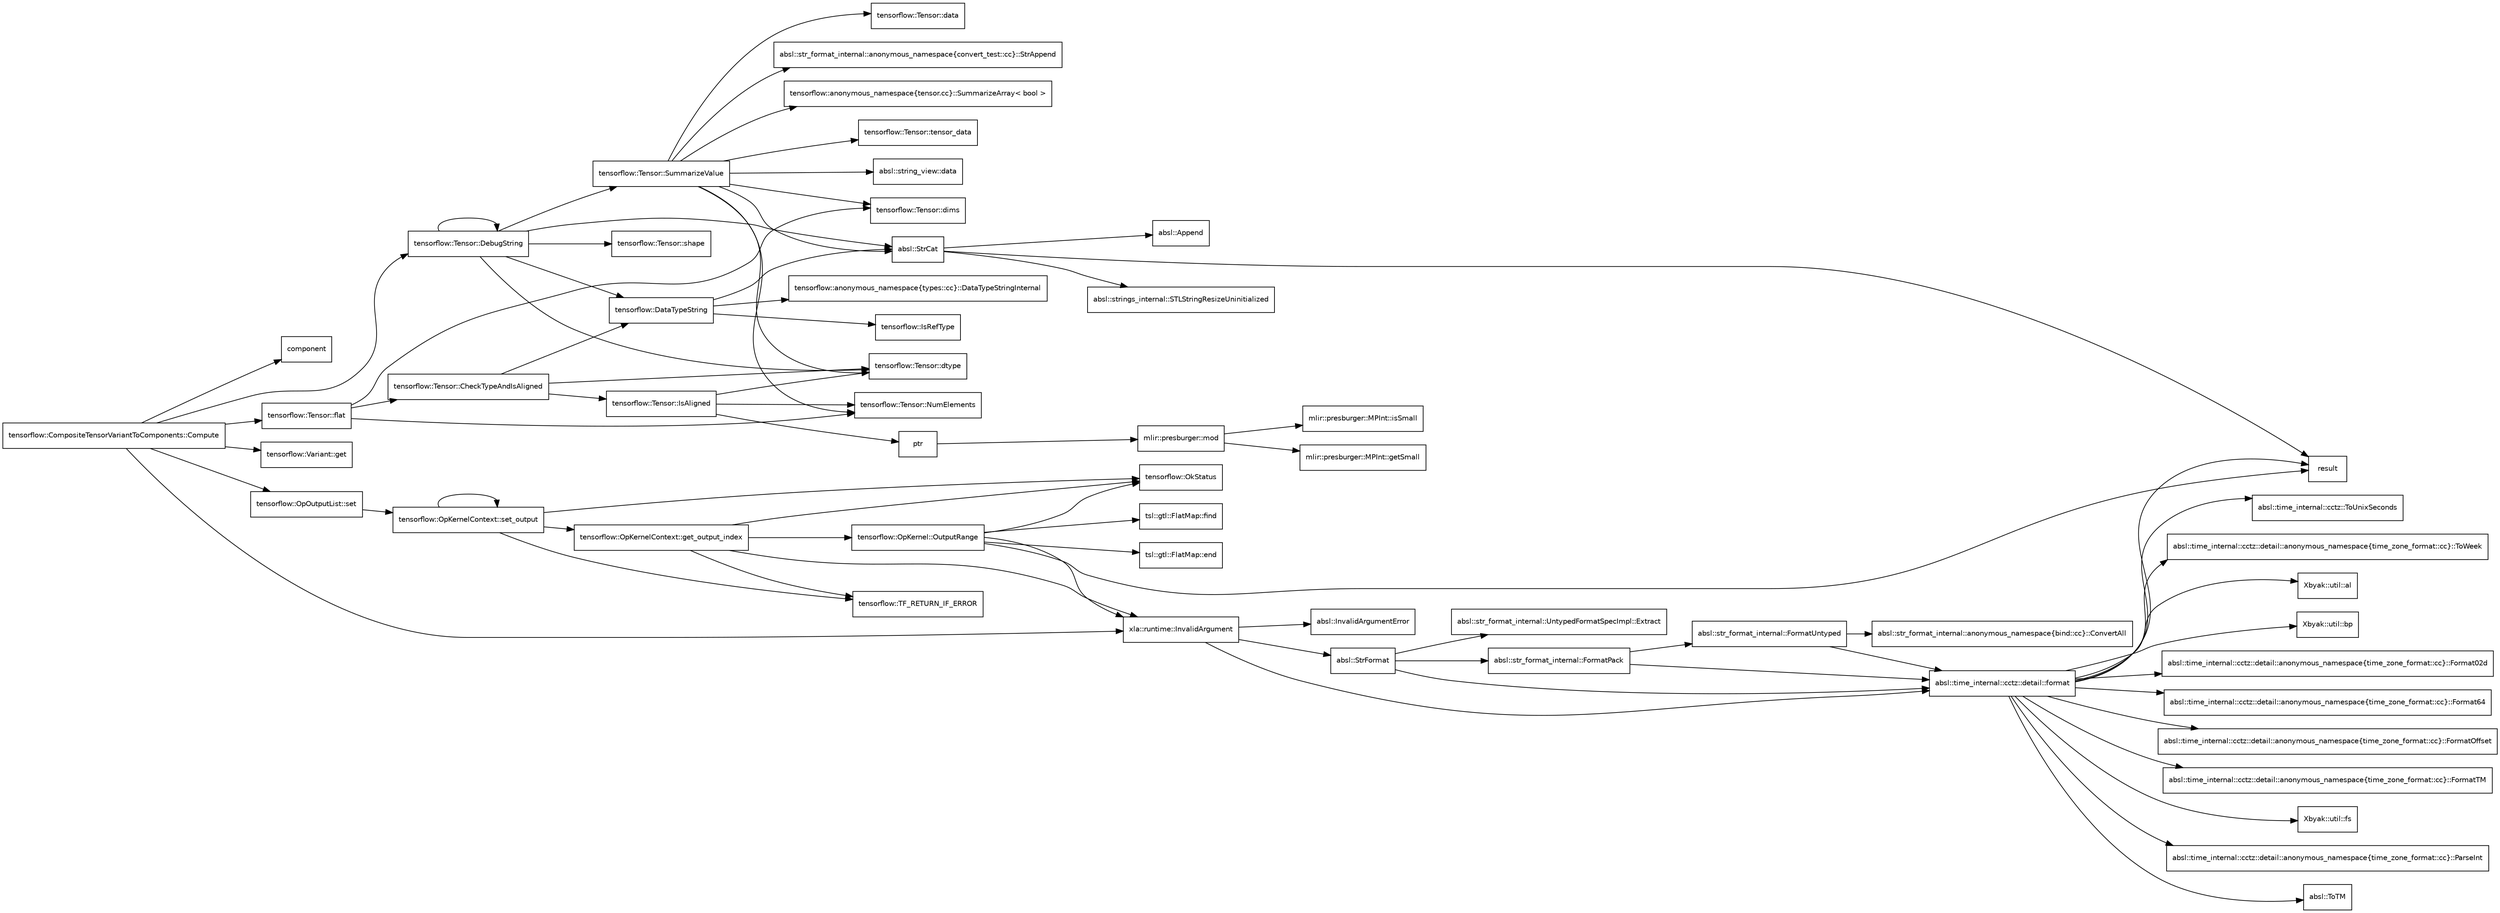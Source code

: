 digraph  {
edge [fontname="Helvetica",fontsize="10",labelfontname="Helvetica",labelfontsize="10"];
node [fontname="Helvetica",fontsize="10",shape=record];
rankdir="LR";
"tensorflow::CompositeTensorVariantToComponents::Compute";
"component";
"tensorflow::Tensor::DebugString";
"tensorflow::DataTypeString";
"tensorflow::anonymous_namespace\{types::cc\}::DataTypeStringInternal";
"tensorflow::IsRefType";
"absl::StrCat";
"absl::Append";
"result";
"absl::strings_internal::STLStringResizeUninitialized";
"tensorflow::Tensor::dtype";
"tensorflow::Tensor::shape";
"tensorflow::Tensor::SummarizeValue";
"absl::string_view::data";
"tensorflow::Tensor::data";
"tensorflow::Tensor::dims";
"tensorflow::Tensor::NumElements";
"absl::str_format_internal::anonymous_namespace\{convert_test::cc\}::StrAppend";
"tensorflow::anonymous_namespace\{tensor.cc\}::SummarizeArray\< bool \>";
"tensorflow::Tensor::tensor_data";
"tensorflow::Tensor::flat";
"tensorflow::Tensor::CheckTypeAndIsAligned";
"tensorflow::Tensor::IsAligned";
"ptr";
"mlir::presburger::mod";
"mlir::presburger::MPInt::getSmall";
"mlir::presburger::MPInt::isSmall";
"tensorflow::Variant::get";
"xla::runtime::InvalidArgument";
"absl::time_internal::cctz::detail::format";
"Xbyak::util::al";
"Xbyak::util::bp";
"absl::time_internal::cctz::detail::anonymous_namespace\{time_zone_format::cc\}::Format02d";
"absl::time_internal::cctz::detail::anonymous_namespace\{time_zone_format::cc\}::Format64";
"absl::time_internal::cctz::detail::anonymous_namespace\{time_zone_format::cc\}::FormatOffset";
"absl::time_internal::cctz::detail::anonymous_namespace\{time_zone_format::cc\}::FormatTM";
"Xbyak::util::fs";
"absl::time_internal::cctz::detail::anonymous_namespace\{time_zone_format::cc\}::ParseInt";
"absl::ToTM";
"absl::time_internal::cctz::ToUnixSeconds";
"absl::time_internal::cctz::detail::anonymous_namespace\{time_zone_format::cc\}::ToWeek";
"absl::InvalidArgumentError";
"absl::StrFormat";
"absl::str_format_internal::UntypedFormatSpecImpl::Extract";
"absl::str_format_internal::FormatPack";
"absl::str_format_internal::FormatUntyped";
"absl::str_format_internal::anonymous_namespace\{bind::cc\}::ConvertAll";
"tensorflow::OpOutputList::set";
"tensorflow::OpKernelContext::set_output";
"tensorflow::OpKernelContext::get_output_index";
"tensorflow::OkStatus";
"tensorflow::OpKernel::OutputRange";
"tsl::gtl::FlatMap::end";
"tsl::gtl::FlatMap::find";
"tensorflow::TF_RETURN_IF_ERROR";
"tensorflow::CompositeTensorVariantToComponents::Compute" -> "component";
"tensorflow::CompositeTensorVariantToComponents::Compute" -> "tensorflow::Tensor::DebugString";
"tensorflow::CompositeTensorVariantToComponents::Compute" -> "tensorflow::Tensor::flat";
"tensorflow::CompositeTensorVariantToComponents::Compute" -> "tensorflow::Variant::get";
"tensorflow::CompositeTensorVariantToComponents::Compute" -> "xla::runtime::InvalidArgument";
"tensorflow::CompositeTensorVariantToComponents::Compute" -> "tensorflow::OpOutputList::set";
"tensorflow::Tensor::DebugString" -> "tensorflow::DataTypeString";
"tensorflow::Tensor::DebugString" -> "tensorflow::Tensor::DebugString";
"tensorflow::Tensor::DebugString" -> "tensorflow::Tensor::dtype";
"tensorflow::Tensor::DebugString" -> "tensorflow::Tensor::shape";
"tensorflow::Tensor::DebugString" -> "absl::StrCat";
"tensorflow::Tensor::DebugString" -> "tensorflow::Tensor::SummarizeValue";
"tensorflow::DataTypeString" -> "tensorflow::anonymous_namespace\{types::cc\}::DataTypeStringInternal";
"tensorflow::DataTypeString" -> "tensorflow::IsRefType";
"tensorflow::DataTypeString" -> "absl::StrCat";
"absl::StrCat" -> "absl::Append";
"absl::StrCat" -> "result";
"absl::StrCat" -> "absl::strings_internal::STLStringResizeUninitialized";
"tensorflow::Tensor::SummarizeValue" -> "absl::string_view::data";
"tensorflow::Tensor::SummarizeValue" -> "tensorflow::Tensor::data";
"tensorflow::Tensor::SummarizeValue" -> "tensorflow::Tensor::dims";
"tensorflow::Tensor::SummarizeValue" -> "tensorflow::Tensor::dtype";
"tensorflow::Tensor::SummarizeValue" -> "tensorflow::Tensor::NumElements";
"tensorflow::Tensor::SummarizeValue" -> "absl::str_format_internal::anonymous_namespace\{convert_test::cc\}::StrAppend";
"tensorflow::Tensor::SummarizeValue" -> "absl::StrCat";
"tensorflow::Tensor::SummarizeValue" -> "tensorflow::anonymous_namespace\{tensor.cc\}::SummarizeArray\< bool \>";
"tensorflow::Tensor::SummarizeValue" -> "tensorflow::Tensor::tensor_data";
"tensorflow::Tensor::flat" -> "tensorflow::Tensor::CheckTypeAndIsAligned";
"tensorflow::Tensor::flat" -> "tensorflow::Tensor::dims";
"tensorflow::Tensor::flat" -> "tensorflow::Tensor::NumElements";
"tensorflow::Tensor::CheckTypeAndIsAligned" -> "tensorflow::DataTypeString";
"tensorflow::Tensor::CheckTypeAndIsAligned" -> "tensorflow::Tensor::dtype";
"tensorflow::Tensor::CheckTypeAndIsAligned" -> "tensorflow::Tensor::IsAligned";
"tensorflow::Tensor::IsAligned" -> "tensorflow::Tensor::dtype";
"tensorflow::Tensor::IsAligned" -> "tensorflow::Tensor::NumElements";
"tensorflow::Tensor::IsAligned" -> "ptr";
"ptr" -> "mlir::presburger::mod";
"mlir::presburger::mod" -> "mlir::presburger::MPInt::getSmall";
"mlir::presburger::mod" -> "mlir::presburger::MPInt::isSmall";
"xla::runtime::InvalidArgument" -> "absl::time_internal::cctz::detail::format";
"xla::runtime::InvalidArgument" -> "absl::InvalidArgumentError";
"xla::runtime::InvalidArgument" -> "absl::StrFormat";
"absl::time_internal::cctz::detail::format" -> "Xbyak::util::al";
"absl::time_internal::cctz::detail::format" -> "Xbyak::util::bp";
"absl::time_internal::cctz::detail::format" -> "absl::time_internal::cctz::detail::anonymous_namespace\{time_zone_format::cc\}::Format02d";
"absl::time_internal::cctz::detail::format" -> "absl::time_internal::cctz::detail::anonymous_namespace\{time_zone_format::cc\}::Format64";
"absl::time_internal::cctz::detail::format" -> "absl::time_internal::cctz::detail::anonymous_namespace\{time_zone_format::cc\}::FormatOffset";
"absl::time_internal::cctz::detail::format" -> "absl::time_internal::cctz::detail::anonymous_namespace\{time_zone_format::cc\}::FormatTM";
"absl::time_internal::cctz::detail::format" -> "Xbyak::util::fs";
"absl::time_internal::cctz::detail::format" -> "absl::time_internal::cctz::detail::anonymous_namespace\{time_zone_format::cc\}::ParseInt";
"absl::time_internal::cctz::detail::format" -> "result";
"absl::time_internal::cctz::detail::format" -> "absl::ToTM";
"absl::time_internal::cctz::detail::format" -> "absl::time_internal::cctz::ToUnixSeconds";
"absl::time_internal::cctz::detail::format" -> "absl::time_internal::cctz::detail::anonymous_namespace\{time_zone_format::cc\}::ToWeek";
"absl::StrFormat" -> "absl::str_format_internal::UntypedFormatSpecImpl::Extract";
"absl::StrFormat" -> "absl::time_internal::cctz::detail::format";
"absl::StrFormat" -> "absl::str_format_internal::FormatPack";
"absl::str_format_internal::FormatPack" -> "absl::time_internal::cctz::detail::format";
"absl::str_format_internal::FormatPack" -> "absl::str_format_internal::FormatUntyped";
"absl::str_format_internal::FormatUntyped" -> "absl::str_format_internal::anonymous_namespace\{bind::cc\}::ConvertAll";
"absl::str_format_internal::FormatUntyped" -> "absl::time_internal::cctz::detail::format";
"tensorflow::OpOutputList::set" -> "tensorflow::OpKernelContext::set_output";
"tensorflow::OpKernelContext::set_output" -> "tensorflow::OpKernelContext::get_output_index";
"tensorflow::OpKernelContext::set_output" -> "tensorflow::OkStatus";
"tensorflow::OpKernelContext::set_output" -> "tensorflow::OpKernelContext::set_output";
"tensorflow::OpKernelContext::set_output" -> "tensorflow::TF_RETURN_IF_ERROR";
"tensorflow::OpKernelContext::get_output_index" -> "xla::runtime::InvalidArgument";
"tensorflow::OpKernelContext::get_output_index" -> "tensorflow::OkStatus";
"tensorflow::OpKernelContext::get_output_index" -> "tensorflow::OpKernel::OutputRange";
"tensorflow::OpKernelContext::get_output_index" -> "tensorflow::TF_RETURN_IF_ERROR";
"tensorflow::OpKernel::OutputRange" -> "tsl::gtl::FlatMap::end";
"tensorflow::OpKernel::OutputRange" -> "tsl::gtl::FlatMap::find";
"tensorflow::OpKernel::OutputRange" -> "xla::runtime::InvalidArgument";
"tensorflow::OpKernel::OutputRange" -> "tensorflow::OkStatus";
"tensorflow::OpKernel::OutputRange" -> "result";
}
